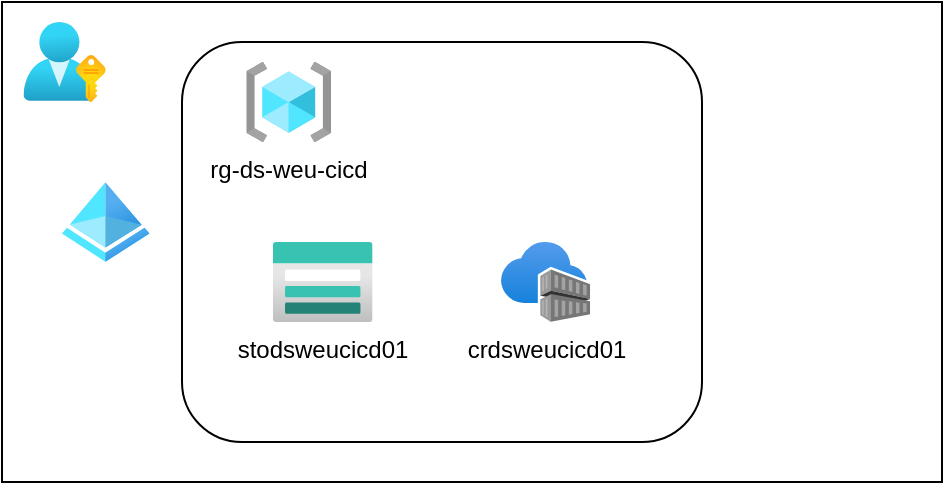 <mxfile version="15.8.4" type="device" pages="5"><diagram id="_cC97Q5peGL_DebY5A3z" name="Iter0_preinit"><mxGraphModel dx="907" dy="1479" grid="1" gridSize="10" guides="1" tooltips="1" connect="1" arrows="1" fold="1" page="1" pageScale="1" pageWidth="827" pageHeight="583" math="0" shadow="0"><root><mxCell id="1g064xWVWNUZYzX4dM9d-0"/><mxCell id="1g064xWVWNUZYzX4dM9d-1" parent="1g064xWVWNUZYzX4dM9d-0"/><mxCell id="1g064xWVWNUZYzX4dM9d-3" value="" style="rounded=0;whiteSpace=wrap;html=1;labelBackgroundColor=rgba(255, 255, 255, 1);verticalAlign=top;" parent="1g064xWVWNUZYzX4dM9d-1" vertex="1"><mxGeometry width="470" height="240" as="geometry"/></mxCell><mxCell id="1g064xWVWNUZYzX4dM9d-4" value="" style="aspect=fixed;html=1;points=[];align=center;image;fontSize=12;image=img/lib/azure2/azure_stack/User_Subscriptions.svg;labelBackgroundColor=rgba(255, 255, 255, 1);" parent="1g064xWVWNUZYzX4dM9d-1" vertex="1"><mxGeometry x="10.704" y="10" width="41.21" height="40" as="geometry"/></mxCell><mxCell id="1g064xWVWNUZYzX4dM9d-5" value="" style="aspect=fixed;html=1;points=[];align=center;image;fontSize=12;image=img/lib/azure2/identity/Azure_Active_Directory.svg;labelBackgroundColor=rgba(255, 255, 255, 1);" parent="1g064xWVWNUZYzX4dM9d-1" vertex="1"><mxGeometry x="29.997" y="90" width="43.75" height="40" as="geometry"/></mxCell><mxCell id="1g064xWVWNUZYzX4dM9d-6" value="" style="group" parent="1g064xWVWNUZYzX4dM9d-1" vertex="1" connectable="0"><mxGeometry x="90" y="20" width="332.96" height="200" as="geometry"/></mxCell><mxCell id="1g064xWVWNUZYzX4dM9d-7" value="" style="rounded=1;whiteSpace=wrap;html=1;" parent="1g064xWVWNUZYzX4dM9d-6" vertex="1"><mxGeometry width="260" height="200" as="geometry"/></mxCell><mxCell id="1g064xWVWNUZYzX4dM9d-8" value="rg-ds-weu-cicd" style="aspect=fixed;html=1;points=[];align=center;image;fontSize=12;image=img/lib/azure2/general/Resource_Groups.svg;labelBackgroundColor=rgba(255, 255, 255, 1);" parent="1g064xWVWNUZYzX4dM9d-6" vertex="1"><mxGeometry x="32.115" y="10" width="42.5" height="40" as="geometry"/></mxCell><mxCell id="1g064xWVWNUZYzX4dM9d-9" value="" style="group" parent="1g064xWVWNUZYzX4dM9d-6" vertex="1" connectable="0"><mxGeometry x="39.999" y="100" width="64.225" height="70" as="geometry"/></mxCell><mxCell id="1g064xWVWNUZYzX4dM9d-10" value="stodsweucicd01" style="aspect=fixed;html=1;points=[];align=center;image;fontSize=12;image=img/lib/azure2/storage/Storage_Accounts.svg;" parent="1g064xWVWNUZYzX4dM9d-9" vertex="1"><mxGeometry x="5.352" width="50" height="40" as="geometry"/></mxCell><mxCell id="1g064xWVWNUZYzX4dM9d-11" value="" style="group" parent="1g064xWVWNUZYzX4dM9d-6" vertex="1" connectable="0"><mxGeometry x="151.265" y="100" width="64.225" height="70" as="geometry"/></mxCell><mxCell id="1g064xWVWNUZYzX4dM9d-12" value="crdsweucicd01" style="aspect=fixed;html=1;points=[];align=center;image;fontSize=12;image=img/lib/azure2/containers/Container_Registries.svg;" parent="1g064xWVWNUZYzX4dM9d-11" vertex="1"><mxGeometry x="8.242" width="44.59" height="40" as="geometry"/></mxCell></root></mxGraphModel></diagram><diagram id="SG4x5ev9ipEC6WE8Gij1" name="Iter1_makeitrun"><mxGraphModel dx="907" dy="1479" grid="1" gridSize="10" guides="1" tooltips="1" connect="1" arrows="1" fold="1" page="1" pageScale="1" pageWidth="827" pageHeight="583" math="0" shadow="0"><root><mxCell id="0lqdBhUnWZ2Y-X3LoVJi-0"/><mxCell id="0lqdBhUnWZ2Y-X3LoVJi-1" parent="0lqdBhUnWZ2Y-X3LoVJi-0"/><mxCell id="0lqdBhUnWZ2Y-X3LoVJi-3" value="" style="rounded=0;whiteSpace=wrap;html=1;labelBackgroundColor=rgba(255, 255, 255, 1);verticalAlign=top;" parent="0lqdBhUnWZ2Y-X3LoVJi-1" vertex="1"><mxGeometry width="470" height="540" as="geometry"/></mxCell><mxCell id="0lqdBhUnWZ2Y-X3LoVJi-4" value="" style="aspect=fixed;html=1;points=[];align=center;image;fontSize=12;image=img/lib/azure2/azure_stack/User_Subscriptions.svg;labelBackgroundColor=rgba(255, 255, 255, 1);" parent="0lqdBhUnWZ2Y-X3LoVJi-1" vertex="1"><mxGeometry x="10.704" y="10" width="41.21" height="40" as="geometry"/></mxCell><mxCell id="0lqdBhUnWZ2Y-X3LoVJi-5" value="" style="aspect=fixed;html=1;points=[];align=center;image;fontSize=12;image=img/lib/azure2/identity/Azure_Active_Directory.svg;labelBackgroundColor=rgba(255, 255, 255, 1);" parent="0lqdBhUnWZ2Y-X3LoVJi-1" vertex="1"><mxGeometry x="29.997" y="90" width="43.75" height="40" as="geometry"/></mxCell><mxCell id="0lqdBhUnWZ2Y-X3LoVJi-6" value="" style="group" parent="0lqdBhUnWZ2Y-X3LoVJi-1" vertex="1" connectable="0"><mxGeometry x="90" y="20" width="332.96" height="200" as="geometry"/></mxCell><mxCell id="0lqdBhUnWZ2Y-X3LoVJi-7" value="" style="rounded=1;whiteSpace=wrap;html=1;" parent="0lqdBhUnWZ2Y-X3LoVJi-6" vertex="1"><mxGeometry width="260" height="200" as="geometry"/></mxCell><mxCell id="0lqdBhUnWZ2Y-X3LoVJi-8" value="rg-ds-weu-cicd" style="aspect=fixed;html=1;points=[];align=center;image;fontSize=12;image=img/lib/azure2/general/Resource_Groups.svg;labelBackgroundColor=rgba(255, 255, 255, 1);" parent="0lqdBhUnWZ2Y-X3LoVJi-6" vertex="1"><mxGeometry x="32.115" y="10" width="42.5" height="40" as="geometry"/></mxCell><mxCell id="0lqdBhUnWZ2Y-X3LoVJi-9" value="" style="group" parent="0lqdBhUnWZ2Y-X3LoVJi-6" vertex="1" connectable="0"><mxGeometry x="39.999" y="100" width="64.225" height="70" as="geometry"/></mxCell><mxCell id="0lqdBhUnWZ2Y-X3LoVJi-10" value="stodsweucicd01" style="aspect=fixed;html=1;points=[];align=center;image;fontSize=12;image=img/lib/azure2/storage/Storage_Accounts.svg;" parent="0lqdBhUnWZ2Y-X3LoVJi-9" vertex="1"><mxGeometry x="5.352" width="50" height="40" as="geometry"/></mxCell><mxCell id="0lqdBhUnWZ2Y-X3LoVJi-11" value="" style="group" parent="0lqdBhUnWZ2Y-X3LoVJi-6" vertex="1" connectable="0"><mxGeometry x="151.265" y="100" width="64.225" height="70" as="geometry"/></mxCell><mxCell id="0lqdBhUnWZ2Y-X3LoVJi-12" value="crdsweucicd01" style="aspect=fixed;html=1;points=[];align=center;image;fontSize=12;image=img/lib/azure2/containers/Container_Registries.svg;" parent="0lqdBhUnWZ2Y-X3LoVJi-11" vertex="1"><mxGeometry x="8.242" width="44.59" height="40" as="geometry"/></mxCell><mxCell id="0lqdBhUnWZ2Y-X3LoVJi-13" value="" style="rounded=1;whiteSpace=wrap;html=1;" parent="0lqdBhUnWZ2Y-X3LoVJi-1" vertex="1"><mxGeometry x="20" y="240" width="420" height="280" as="geometry"/></mxCell><mxCell id="0lqdBhUnWZ2Y-X3LoVJi-14" value="rg-ds-weu-ghost" style="aspect=fixed;html=1;points=[];align=center;image;fontSize=12;image=img/lib/azure2/general/Resource_Groups.svg;labelBackgroundColor=rgba(255, 255, 255, 1);" parent="0lqdBhUnWZ2Y-X3LoVJi-1" vertex="1"><mxGeometry x="52.111" y="250" width="42.5" height="40" as="geometry"/></mxCell><mxCell id="0lqdBhUnWZ2Y-X3LoVJi-15" value="" style="rounded=1;whiteSpace=wrap;html=1;labelBackgroundColor=rgba(255, 255, 255, 1);verticalAlign=top;" parent="0lqdBhUnWZ2Y-X3LoVJi-1" vertex="1"><mxGeometry x="129.3" y="270" width="209.29" height="140" as="geometry"/></mxCell><mxCell id="0lqdBhUnWZ2Y-X3LoVJi-16" value="asp-ds-weu-ghost" style="aspect=fixed;html=1;points=[];align=center;image;fontSize=12;image=img/lib/azure2/app_services/App_Service_Plans.svg;labelBackgroundColor=rgba(255, 255, 255, 1);" parent="0lqdBhUnWZ2Y-X3LoVJi-1" vertex="1"><mxGeometry x="166.63" y="280" width="40" height="40" as="geometry"/></mxCell><mxCell id="0lqdBhUnWZ2Y-X3LoVJi-17" value="ai-ds-weu-ghost" style="aspect=fixed;html=1;points=[];align=center;image;fontSize=12;image=img/lib/azure2/devops/Application_Insights.svg;" parent="0lqdBhUnWZ2Y-X3LoVJi-1" vertex="1"><mxGeometry x="79.304" y="400" width="27.94" height="40" as="geometry"/></mxCell><mxCell id="0lqdBhUnWZ2Y-X3LoVJi-18" value="as-ds-weu-ghost" style="aspect=fixed;html=1;points=[];align=center;image;fontSize=12;image=img/lib/azure2/containers/App_Services.svg;" parent="0lqdBhUnWZ2Y-X3LoVJi-1" vertex="1"><mxGeometry x="257.491" y="330" width="40" height="40" as="geometry"/></mxCell><mxCell id="0lqdBhUnWZ2Y-X3LoVJi-19" value="la-ds-weu-ghost" style="aspect=fixed;html=1;points=[];align=center;image;fontSize=12;image=img/lib/azure2/analytics/Log_Analytics_Workspaces.svg;" parent="0lqdBhUnWZ2Y-X3LoVJi-1" vertex="1"><mxGeometry x="150" y="436" width="44" height="44" as="geometry"/></mxCell><mxCell id="0lqdBhUnWZ2Y-X3LoVJi-20" value="" style="aspect=fixed;html=1;points=[];align=center;image;fontSize=12;image=img/lib/azure2/management_governance/Monitor.svg;" parent="0lqdBhUnWZ2Y-X3LoVJi-1" vertex="1"><mxGeometry x="31.87" y="150" width="40" height="40" as="geometry"/></mxCell><mxCell id="0lqdBhUnWZ2Y-X3LoVJi-21" value="msql-ds-weu-ghost" style="aspect=fixed;html=1;points=[];align=center;image;fontSize=12;image=img/lib/azure2/databases/Azure_Database_MySQL_Server.svg;" parent="0lqdBhUnWZ2Y-X3LoVJi-1" vertex="1"><mxGeometry x="264.49" y="436" width="33" height="44" as="geometry"/></mxCell><mxCell id="0lqdBhUnWZ2Y-X3LoVJi-22" value="kv-ds-weu-ghost" style="aspect=fixed;html=1;points=[];align=center;image;fontSize=12;image=img/lib/azure2/security/Key_Vaults.svg;labelBackgroundColor=rgba(255, 255, 255, 1);" parent="0lqdBhUnWZ2Y-X3LoVJi-1" vertex="1"><mxGeometry x="370.0" y="280" width="40" height="40" as="geometry"/></mxCell></root></mxGraphModel></diagram><diagram id="GphRHdq4J3B4wKyDVZqF" name="Iter2_highavailability"><mxGraphModel dx="907" dy="1479" grid="1" gridSize="10" guides="1" tooltips="1" connect="1" arrows="1" fold="1" page="1" pageScale="1" pageWidth="827" pageHeight="583" math="0" shadow="0"><root><mxCell id="PDK6kBNTiksdDwTpzSm0-0"/><mxCell id="PDK6kBNTiksdDwTpzSm0-1" parent="PDK6kBNTiksdDwTpzSm0-0"/><mxCell id="PDK6kBNTiksdDwTpzSm0-3" value="" style="rounded=0;whiteSpace=wrap;html=1;labelBackgroundColor=rgba(255, 255, 255, 1);verticalAlign=top;" parent="PDK6kBNTiksdDwTpzSm0-1" vertex="1"><mxGeometry width="740" height="540" as="geometry"/></mxCell><mxCell id="PDK6kBNTiksdDwTpzSm0-4" value="" style="aspect=fixed;html=1;points=[];align=center;image;fontSize=12;image=img/lib/azure2/azure_stack/User_Subscriptions.svg;labelBackgroundColor=rgba(255, 255, 255, 1);" parent="PDK6kBNTiksdDwTpzSm0-1" vertex="1"><mxGeometry x="10.704" y="10" width="41.21" height="40" as="geometry"/></mxCell><mxCell id="PDK6kBNTiksdDwTpzSm0-5" value="" style="aspect=fixed;html=1;points=[];align=center;image;fontSize=12;image=img/lib/azure2/identity/Azure_Active_Directory.svg;labelBackgroundColor=rgba(255, 255, 255, 1);" parent="PDK6kBNTiksdDwTpzSm0-1" vertex="1"><mxGeometry x="29.997" y="90" width="43.75" height="40" as="geometry"/></mxCell><mxCell id="PDK6kBNTiksdDwTpzSm0-6" value="" style="rounded=1;whiteSpace=wrap;html=1;" parent="PDK6kBNTiksdDwTpzSm0-1" vertex="1"><mxGeometry x="20" y="240" width="350" height="280" as="geometry"/></mxCell><mxCell id="PDK6kBNTiksdDwTpzSm0-7" value="rg-ds-weu-ghost" style="aspect=fixed;html=1;points=[];align=center;image;fontSize=12;image=img/lib/azure2/general/Resource_Groups.svg;labelBackgroundColor=rgba(255, 255, 255, 1);" parent="PDK6kBNTiksdDwTpzSm0-1" vertex="1"><mxGeometry x="52.111" y="250" width="42.5" height="40" as="geometry"/></mxCell><mxCell id="PDK6kBNTiksdDwTpzSm0-8" value="" style="rounded=1;whiteSpace=wrap;html=1;labelBackgroundColor=rgba(255, 255, 255, 1);verticalAlign=top;" parent="PDK6kBNTiksdDwTpzSm0-1" vertex="1"><mxGeometry x="129.3" y="270" width="209.29" height="140" as="geometry"/></mxCell><mxCell id="PDK6kBNTiksdDwTpzSm0-9" value="asp-ds-weu-ghost" style="aspect=fixed;html=1;points=[];align=center;image;fontSize=12;image=img/lib/azure2/app_services/App_Service_Plans.svg;labelBackgroundColor=rgba(255, 255, 255, 1);" parent="PDK6kBNTiksdDwTpzSm0-1" vertex="1"><mxGeometry x="166.63" y="280" width="40" height="40" as="geometry"/></mxCell><mxCell id="PDK6kBNTiksdDwTpzSm0-10" value="ai-ds-weu-ghost" style="aspect=fixed;html=1;points=[];align=center;image;fontSize=12;image=img/lib/azure2/devops/Application_Insights.svg;" parent="PDK6kBNTiksdDwTpzSm0-1" vertex="1"><mxGeometry x="79.304" y="400" width="27.94" height="40" as="geometry"/></mxCell><mxCell id="PDK6kBNTiksdDwTpzSm0-11" value="as-ds-weu-ghost" style="aspect=fixed;html=1;points=[];align=center;image;fontSize=12;image=img/lib/azure2/containers/App_Services.svg;" parent="PDK6kBNTiksdDwTpzSm0-1" vertex="1"><mxGeometry x="257.491" y="330" width="40" height="40" as="geometry"/></mxCell><mxCell id="PDK6kBNTiksdDwTpzSm0-12" value="" style="aspect=fixed;html=1;points=[];align=center;image;fontSize=12;image=img/lib/azure2/management_governance/Monitor.svg;" parent="PDK6kBNTiksdDwTpzSm0-1" vertex="1"><mxGeometry x="31.87" y="150" width="40" height="40" as="geometry"/></mxCell><mxCell id="PDK6kBNTiksdDwTpzSm0-13" value="" style="rounded=1;whiteSpace=wrap;html=1;" parent="PDK6kBNTiksdDwTpzSm0-1" vertex="1"><mxGeometry x="360" y="20" width="370" height="200" as="geometry"/></mxCell><mxCell id="PDK6kBNTiksdDwTpzSm0-14" value="rg-ds-global-ghost" style="aspect=fixed;html=1;points=[];align=center;image;fontSize=12;image=img/lib/azure2/general/Resource_Groups.svg;labelBackgroundColor=rgba(255, 255, 255, 1);" parent="PDK6kBNTiksdDwTpzSm0-1" vertex="1"><mxGeometry x="392.005" y="30" width="42.5" height="40" as="geometry"/></mxCell><mxCell id="PDK6kBNTiksdDwTpzSm0-15" value="" style="rounded=1;whiteSpace=wrap;html=1;" parent="PDK6kBNTiksdDwTpzSm0-1" vertex="1"><mxGeometry x="90" y="20" width="260" height="200" as="geometry"/></mxCell><mxCell id="PDK6kBNTiksdDwTpzSm0-16" value="rg-ds-weu-cicd" style="aspect=fixed;html=1;points=[];align=center;image;fontSize=12;image=img/lib/azure2/general/Resource_Groups.svg;labelBackgroundColor=rgba(255, 255, 255, 1);" parent="PDK6kBNTiksdDwTpzSm0-1" vertex="1"><mxGeometry x="122.115" y="30" width="42.5" height="40" as="geometry"/></mxCell><mxCell id="PDK6kBNTiksdDwTpzSm0-17" value="" style="group" parent="PDK6kBNTiksdDwTpzSm0-1" vertex="1" connectable="0"><mxGeometry x="129.999" y="120" width="64.225" height="70" as="geometry"/></mxCell><mxCell id="PDK6kBNTiksdDwTpzSm0-18" value="stodsweucicd01" style="aspect=fixed;html=1;points=[];align=center;image;fontSize=12;image=img/lib/azure2/storage/Storage_Accounts.svg;" parent="PDK6kBNTiksdDwTpzSm0-17" vertex="1"><mxGeometry x="5.352" width="50" height="40" as="geometry"/></mxCell><mxCell id="PDK6kBNTiksdDwTpzSm0-19" value="" style="group" parent="PDK6kBNTiksdDwTpzSm0-1" vertex="1" connectable="0"><mxGeometry x="241.265" y="120" width="64.225" height="70" as="geometry"/></mxCell><mxCell id="PDK6kBNTiksdDwTpzSm0-20" value="crdsweucicd01" style="aspect=fixed;html=1;points=[];align=center;image;fontSize=12;image=img/lib/azure2/containers/Container_Registries.svg;" parent="PDK6kBNTiksdDwTpzSm0-19" vertex="1"><mxGeometry x="8.242" width="44.59" height="40" as="geometry"/></mxCell><mxCell id="PDK6kBNTiksdDwTpzSm0-21" value="kv-ds-weu-ghost" style="aspect=fixed;html=1;points=[];align=center;image;fontSize=12;image=img/lib/azure2/security/Key_Vaults.svg;labelBackgroundColor=rgba(255, 255, 255, 1);" parent="PDK6kBNTiksdDwTpzSm0-1" vertex="1"><mxGeometry x="434.5" y="120" width="40" height="40" as="geometry"/></mxCell><mxCell id="PDK6kBNTiksdDwTpzSm0-22" value="fmsql-ds-weu-ghost" style="aspect=fixed;html=1;points=[];align=center;image;fontSize=12;image=img/lib/azure2/compute/Virtual_Machine.svg;" parent="PDK6kBNTiksdDwTpzSm0-1" vertex="1"><mxGeometry x="650" y="120" width="43.13" height="40" as="geometry"/></mxCell><mxCell id="PDK6kBNTiksdDwTpzSm0-23" value="fd-ds-global-ghost" style="aspect=fixed;html=1;points=[];align=center;image;fontSize=12;image=img/lib/azure2/networking/Front_Doors.svg;" parent="PDK6kBNTiksdDwTpzSm0-1" vertex="1"><mxGeometry x="540" y="120" width="45.34" height="40" as="geometry"/></mxCell><mxCell id="PDK6kBNTiksdDwTpzSm0-24" value="" style="rounded=1;whiteSpace=wrap;html=1;" parent="PDK6kBNTiksdDwTpzSm0-1" vertex="1"><mxGeometry x="380" y="240" width="350" height="280" as="geometry"/></mxCell><mxCell id="PDK6kBNTiksdDwTpzSm0-25" value="rg-ds-neu-ghost" style="aspect=fixed;html=1;points=[];align=center;image;fontSize=12;image=img/lib/azure2/general/Resource_Groups.svg;labelBackgroundColor=rgba(255, 255, 255, 1);" parent="PDK6kBNTiksdDwTpzSm0-1" vertex="1"><mxGeometry x="412.111" y="250" width="42.5" height="40" as="geometry"/></mxCell><mxCell id="PDK6kBNTiksdDwTpzSm0-26" value="" style="rounded=1;whiteSpace=wrap;html=1;labelBackgroundColor=rgba(255, 255, 255, 1);verticalAlign=top;" parent="PDK6kBNTiksdDwTpzSm0-1" vertex="1"><mxGeometry x="489.3" y="270" width="209.29" height="140" as="geometry"/></mxCell><mxCell id="PDK6kBNTiksdDwTpzSm0-27" value="asp-ds-neu-ghost" style="aspect=fixed;html=1;points=[];align=center;image;fontSize=12;image=img/lib/azure2/app_services/App_Service_Plans.svg;labelBackgroundColor=rgba(255, 255, 255, 1);" parent="PDK6kBNTiksdDwTpzSm0-1" vertex="1"><mxGeometry x="526.63" y="280" width="40" height="40" as="geometry"/></mxCell><mxCell id="PDK6kBNTiksdDwTpzSm0-28" value="ai-ds-neu-ghost" style="aspect=fixed;html=1;points=[];align=center;image;fontSize=12;image=img/lib/azure2/devops/Application_Insights.svg;" parent="PDK6kBNTiksdDwTpzSm0-1" vertex="1"><mxGeometry x="439.304" y="400" width="27.94" height="40" as="geometry"/></mxCell><mxCell id="PDK6kBNTiksdDwTpzSm0-29" value="as-ds-neu-ghost" style="aspect=fixed;html=1;points=[];align=center;image;fontSize=12;image=img/lib/azure2/containers/App_Services.svg;" parent="PDK6kBNTiksdDwTpzSm0-1" vertex="1"><mxGeometry x="617.491" y="330" width="40" height="40" as="geometry"/></mxCell><mxCell id="PDK6kBNTiksdDwTpzSm0-30" value="" style="aspect=fixed;html=1;points=[];align=center;image;fontSize=12;image=img/lib/azure2/security/Application_Security_Groups.svg;" parent="PDK6kBNTiksdDwTpzSm0-1" vertex="1"><mxGeometry x="693.13" y="100" width="29.65" height="36" as="geometry"/></mxCell><mxCell id="PDK6kBNTiksdDwTpzSm0-31" value="la-ds-weu-ghost" style="aspect=fixed;html=1;points=[];align=center;image;fontSize=12;image=img/lib/azure2/analytics/Log_Analytics_Workspaces.svg;" parent="PDK6kBNTiksdDwTpzSm0-1" vertex="1"><mxGeometry x="541.34" y="40" width="44" height="44" as="geometry"/></mxCell></root></mxGraphModel></diagram><diagram id="M1Ez54o2kXh2Yd7RZHPL" name="Iter3_cicd"><mxGraphModel dx="907" dy="1479" grid="1" gridSize="10" guides="1" tooltips="1" connect="1" arrows="1" fold="1" page="1" pageScale="1" pageWidth="827" pageHeight="583" math="0" shadow="0"><root><mxCell id="-TnOZgGZI77vjmr-Rsr9-0"/><mxCell id="-TnOZgGZI77vjmr-Rsr9-1" parent="-TnOZgGZI77vjmr-Rsr9-0"/><mxCell id="-TnOZgGZI77vjmr-Rsr9-2" value="" style="shape=image;html=1;verticalAlign=top;verticalLabelPosition=bottom;labelBackgroundColor=#ffffff;imageAspect=0;aspect=fixed;image=https://cdn4.iconfinder.com/data/icons/ionicons/512/icon-social-github-128.png" parent="-TnOZgGZI77vjmr-Rsr9-1" vertex="1"><mxGeometry x="763" y="10" width="40" height="40" as="geometry"/></mxCell><mxCell id="-TnOZgGZI77vjmr-Rsr9-3" value="" style="group" parent="-TnOZgGZI77vjmr-Rsr9-1" vertex="1" connectable="0"><mxGeometry width="560" height="430" as="geometry"/></mxCell><mxCell id="-TnOZgGZI77vjmr-Rsr9-4" value="" style="rounded=0;whiteSpace=wrap;html=1;labelBackgroundColor=rgba(255, 255, 255, 1);verticalAlign=top;" parent="-TnOZgGZI77vjmr-Rsr9-3" vertex="1"><mxGeometry width="560" height="430.0" as="geometry"/></mxCell><mxCell id="-TnOZgGZI77vjmr-Rsr9-5" value="PROD" style="aspect=fixed;html=1;points=[];align=center;image;fontSize=12;image=img/lib/azure2/azure_stack/User_Subscriptions.svg;labelBackgroundColor=rgba(255, 255, 255, 1);" parent="-TnOZgGZI77vjmr-Rsr9-3" vertex="1"><mxGeometry x="8.1" y="7.963" width="30.371" height="29.479" as="geometry"/></mxCell><mxCell id="-TnOZgGZI77vjmr-Rsr9-6" value="" style="aspect=fixed;html=1;points=[];align=center;image;fontSize=12;image=img/lib/azure2/identity/Azure_Active_Directory.svg;labelBackgroundColor=rgba(255, 255, 255, 1);" parent="-TnOZgGZI77vjmr-Rsr9-3" vertex="1"><mxGeometry x="22.7" y="71.667" width="32.243" height="29.479" as="geometry"/></mxCell><mxCell id="-TnOZgGZI77vjmr-Rsr9-7" value="" style="aspect=fixed;html=1;points=[];align=center;image;fontSize=12;image=img/lib/azure2/management_governance/Monitor.svg;" parent="-TnOZgGZI77vjmr-Rsr9-3" vertex="1"><mxGeometry x="24.118" y="119.444" width="29.479" height="29.479" as="geometry"/></mxCell><mxCell id="-TnOZgGZI77vjmr-Rsr9-8" value="" style="group" parent="-TnOZgGZI77vjmr-Rsr9-3" vertex="1" connectable="0"><mxGeometry x="287.568" y="191.111" width="264.865" height="222.963" as="geometry"/></mxCell><mxCell id="-TnOZgGZI77vjmr-Rsr9-9" value="" style="rounded=1;whiteSpace=wrap;html=1;" parent="-TnOZgGZI77vjmr-Rsr9-8" vertex="1"><mxGeometry width="264.865" height="222.963" as="geometry"/></mxCell><mxCell id="-TnOZgGZI77vjmr-Rsr9-10" value="rg-ds-neu-ghost" style="aspect=fixed;html=1;points=[];align=center;image;fontSize=10;image=img/lib/azure2/general/Resource_Groups.svg;labelBackgroundColor=rgba(255, 255, 255, 1);" parent="-TnOZgGZI77vjmr-Rsr9-8" vertex="1"><mxGeometry x="24.3" y="7.963" width="31.322" height="29.479" as="geometry"/></mxCell><mxCell id="-TnOZgGZI77vjmr-Rsr9-11" value="" style="rounded=1;whiteSpace=wrap;html=1;labelBackgroundColor=rgba(255, 255, 255, 1);verticalAlign=top;" parent="-TnOZgGZI77vjmr-Rsr9-8" vertex="1"><mxGeometry x="82.714" y="23.889" width="158.382" height="111.481" as="geometry"/></mxCell><mxCell id="-TnOZgGZI77vjmr-Rsr9-12" value="asp-ds-neu-ghost" style="aspect=fixed;html=1;points=[];align=center;image;fontSize=10;image=img/lib/azure2/app_services/App_Service_Plans.svg;labelBackgroundColor=rgba(255, 255, 255, 1);" parent="-TnOZgGZI77vjmr-Rsr9-8" vertex="1"><mxGeometry x="110.963" y="31.852" width="29.479" height="29.479" as="geometry"/></mxCell><mxCell id="-TnOZgGZI77vjmr-Rsr9-13" value="ai-ds-neu-ghost" style="aspect=fixed;html=1;points=[];align=center;image;fontSize=10;image=img/lib/azure2/devops/Application_Insights.svg;" parent="-TnOZgGZI77vjmr-Rsr9-8" vertex="1"><mxGeometry x="44.879" y="127.407" width="20.591" height="29.479" as="geometry"/></mxCell><mxCell id="-TnOZgGZI77vjmr-Rsr9-14" value="as-ds-neu-ghost" style="aspect=fixed;html=1;points=[];align=center;image;fontSize=10;image=img/lib/azure2/containers/App_Services.svg;" parent="-TnOZgGZI77vjmr-Rsr9-8" vertex="1"><mxGeometry x="179.723" y="71.667" width="29.479" height="29.479" as="geometry"/></mxCell><mxCell id="-TnOZgGZI77vjmr-Rsr9-15" value="staging" style="aspect=fixed;html=1;points=[];align=center;image;fontSize=10;image=img/lib/azure2/containers/App_Services.svg;" parent="-TnOZgGZI77vjmr-Rsr9-8" vertex="1"><mxGeometry x="204.324" y="55.741" width="14.74" height="14.74" as="geometry"/></mxCell><mxCell id="-TnOZgGZI77vjmr-Rsr9-16" value="" style="group" parent="-TnOZgGZI77vjmr-Rsr9-3" vertex="1" connectable="0"><mxGeometry x="272.432" y="15.926" width="280" height="159.259" as="geometry"/></mxCell><mxCell id="-TnOZgGZI77vjmr-Rsr9-17" value="" style="rounded=1;whiteSpace=wrap;html=1;" parent="-TnOZgGZI77vjmr-Rsr9-16" vertex="1"><mxGeometry width="280" height="159.259" as="geometry"/></mxCell><mxCell id="-TnOZgGZI77vjmr-Rsr9-18" value="rg-ds-global-ghost" style="aspect=fixed;html=1;points=[];align=center;image;fontSize=10;image=img/lib/azure2/general/Resource_Groups.svg;labelBackgroundColor=rgba(255, 255, 255, 1);" parent="-TnOZgGZI77vjmr-Rsr9-16" vertex="1"><mxGeometry x="24.22" y="7.963" width="31.322" height="29.479" as="geometry"/></mxCell><mxCell id="-TnOZgGZI77vjmr-Rsr9-19" value="kv-ds-weu-ghost" style="aspect=fixed;html=1;points=[];align=center;image;fontSize=10;image=img/lib/azure2/security/Key_Vaults.svg;labelBackgroundColor=rgba(255, 255, 255, 1);" parent="-TnOZgGZI77vjmr-Rsr9-16" vertex="1"><mxGeometry x="56.378" y="79.63" width="29.479" height="29.479" as="geometry"/></mxCell><mxCell id="-TnOZgGZI77vjmr-Rsr9-20" value="fmsql-ds-weu-ghost" style="aspect=fixed;html=1;points=[];align=center;image;fontSize=10;image=img/lib/azure2/compute/Virtual_Machine.svg;" parent="-TnOZgGZI77vjmr-Rsr9-16" vertex="1"><mxGeometry x="219.459" y="79.63" width="31.786" height="29.479" as="geometry"/></mxCell><mxCell id="-TnOZgGZI77vjmr-Rsr9-21" value="fd-ds-global-ghost" style="aspect=fixed;html=1;points=[];align=center;image;fontSize=10;image=img/lib/azure2/networking/Front_Doors.svg;" parent="-TnOZgGZI77vjmr-Rsr9-16" vertex="1"><mxGeometry x="136.216" y="79.63" width="33.415" height="29.479" as="geometry"/></mxCell><mxCell id="-TnOZgGZI77vjmr-Rsr9-22" value="" style="aspect=fixed;html=1;points=[];align=center;image;fontSize=12;image=img/lib/azure2/security/Application_Security_Groups.svg;" parent="-TnOZgGZI77vjmr-Rsr9-16" vertex="1"><mxGeometry x="252.098" y="63.704" width="21.851" height="26.531" as="geometry"/></mxCell><mxCell id="-TnOZgGZI77vjmr-Rsr9-23" value="la-ds-weu-ghost" style="aspect=fixed;html=1;points=[];align=center;image;fontSize=10;image=img/lib/azure2/analytics/Log_Analytics_Workspaces.svg;" parent="-TnOZgGZI77vjmr-Rsr9-16" vertex="1"><mxGeometry x="137.23" y="15.926" width="32.427" height="32.427" as="geometry"/></mxCell><mxCell id="-TnOZgGZI77vjmr-Rsr9-24" value="" style="group" parent="-TnOZgGZI77vjmr-Rsr9-3" vertex="1" connectable="0"><mxGeometry x="68.108" y="15.926" width="196.757" height="159.259" as="geometry"/></mxCell><mxCell id="-TnOZgGZI77vjmr-Rsr9-25" value="" style="rounded=1;whiteSpace=wrap;html=1;" parent="-TnOZgGZI77vjmr-Rsr9-24" vertex="1"><mxGeometry width="196.757" height="159.259" as="geometry"/></mxCell><mxCell id="-TnOZgGZI77vjmr-Rsr9-26" value="rg-ds-weu-cicd" style="aspect=fixed;html=1;points=[];align=center;image;fontSize=10;image=img/lib/azure2/general/Resource_Groups.svg;labelBackgroundColor=rgba(255, 255, 255, 1);" parent="-TnOZgGZI77vjmr-Rsr9-24" vertex="1"><mxGeometry x="24.303" y="7.963" width="31.322" height="29.479" as="geometry"/></mxCell><mxCell id="-TnOZgGZI77vjmr-Rsr9-27" value="" style="group" parent="-TnOZgGZI77vjmr-Rsr9-24" vertex="1" connectable="0"><mxGeometry x="30.269" y="79.63" width="48.603" height="55.741" as="geometry"/></mxCell><mxCell id="-TnOZgGZI77vjmr-Rsr9-28" value="stodsweucicd01" style="aspect=fixed;html=1;points=[];align=center;image;fontSize=10;image=img/lib/azure2/storage/Storage_Accounts.svg;" parent="-TnOZgGZI77vjmr-Rsr9-27" vertex="1"><mxGeometry x="4.05" width="36.849" height="29.479" as="geometry"/></mxCell><mxCell id="-TnOZgGZI77vjmr-Rsr9-29" value="" style="group" parent="-TnOZgGZI77vjmr-Rsr9-24" vertex="1" connectable="0"><mxGeometry x="114.471" y="79.63" width="48.603" height="55.741" as="geometry"/></mxCell><mxCell id="-TnOZgGZI77vjmr-Rsr9-30" value="crdsweucicd01" style="aspect=fixed;html=1;points=[];align=center;image;fontSize=10;image=img/lib/azure2/containers/Container_Registries.svg;" parent="-TnOZgGZI77vjmr-Rsr9-29" vertex="1"><mxGeometry x="6.237" width="32.862" height="29.479" as="geometry"/></mxCell><mxCell id="-TnOZgGZI77vjmr-Rsr9-31" value="" style="group" parent="-TnOZgGZI77vjmr-Rsr9-3" vertex="1" connectable="0"><mxGeometry x="15.135" y="191.111" width="264.865" height="222.963" as="geometry"/></mxCell><mxCell id="-TnOZgGZI77vjmr-Rsr9-32" value="" style="rounded=1;whiteSpace=wrap;html=1;" parent="-TnOZgGZI77vjmr-Rsr9-31" vertex="1"><mxGeometry width="264.865" height="222.963" as="geometry"/></mxCell><mxCell id="-TnOZgGZI77vjmr-Rsr9-33" value="rg-ds-weu-ghost" style="aspect=fixed;html=1;points=[];align=center;image;fontSize=10;image=img/lib/azure2/general/Resource_Groups.svg;labelBackgroundColor=rgba(255, 255, 255, 1);" parent="-TnOZgGZI77vjmr-Rsr9-31" vertex="1"><mxGeometry x="24.3" y="7.963" width="31.322" height="29.479" as="geometry"/></mxCell><mxCell id="-TnOZgGZI77vjmr-Rsr9-34" value="" style="rounded=1;whiteSpace=wrap;html=1;labelBackgroundColor=rgba(255, 255, 255, 1);verticalAlign=top;" parent="-TnOZgGZI77vjmr-Rsr9-31" vertex="1"><mxGeometry x="82.714" y="23.889" width="158.382" height="111.481" as="geometry"/></mxCell><mxCell id="-TnOZgGZI77vjmr-Rsr9-35" value="asp-ds-weu-ghost" style="aspect=fixed;html=1;points=[];align=center;image;fontSize=10;image=img/lib/azure2/app_services/App_Service_Plans.svg;labelBackgroundColor=rgba(255, 255, 255, 1);" parent="-TnOZgGZI77vjmr-Rsr9-31" vertex="1"><mxGeometry x="110.963" y="31.852" width="29.479" height="29.479" as="geometry"/></mxCell><mxCell id="-TnOZgGZI77vjmr-Rsr9-36" value="ai-ds-weu-ghost" style="aspect=fixed;html=1;points=[];align=center;image;fontSize=10;image=img/lib/azure2/devops/Application_Insights.svg;" parent="-TnOZgGZI77vjmr-Rsr9-31" vertex="1"><mxGeometry x="44.879" y="127.407" width="20.591" height="29.479" as="geometry"/></mxCell><mxCell id="-TnOZgGZI77vjmr-Rsr9-37" value="as-ds-weu-ghost" style="aspect=fixed;html=1;points=[];align=center;image;fontSize=10;image=img/lib/azure2/containers/App_Services.svg;" parent="-TnOZgGZI77vjmr-Rsr9-31" vertex="1"><mxGeometry x="179.723" y="71.667" width="29.479" height="29.479" as="geometry"/></mxCell><mxCell id="-TnOZgGZI77vjmr-Rsr9-38" value="staging" style="aspect=fixed;html=1;points=[];align=center;image;fontSize=10;image=img/lib/azure2/containers/App_Services.svg;" parent="-TnOZgGZI77vjmr-Rsr9-31" vertex="1"><mxGeometry x="209.992" y="55.741" width="14.74" height="14.74" as="geometry"/></mxCell><mxCell id="nwY-vtlCKIUhFtXLHjiE-0" value="" style="group" parent="-TnOZgGZI77vjmr-Rsr9-1" vertex="1" connectable="0"><mxGeometry x="570" y="80" width="250" height="250" as="geometry"/></mxCell><mxCell id="nwY-vtlCKIUhFtXLHjiE-1" value="" style="whiteSpace=wrap;html=1;aspect=fixed;" parent="nwY-vtlCKIUhFtXLHjiE-0" vertex="1"><mxGeometry width="250" height="250" as="geometry"/></mxCell><mxCell id="nwY-vtlCKIUhFtXLHjiE-2" value="Non-PROD" style="aspect=fixed;html=1;points=[];align=center;image;fontSize=12;image=img/lib/azure2/azure_stack/User_Subscriptions.svg;labelBackgroundColor=rgba(255, 255, 255, 1);" parent="nwY-vtlCKIUhFtXLHjiE-0" vertex="1"><mxGeometry x="20.0" y="8.003" width="31.784" height="30.85" as="geometry"/></mxCell><mxCell id="nwY-vtlCKIUhFtXLHjiE-3" value="" style="group" parent="nwY-vtlCKIUhFtXLHjiE-0" vertex="1" connectable="0"><mxGeometry x="20" y="62" width="190" height="150" as="geometry"/></mxCell><mxCell id="nwY-vtlCKIUhFtXLHjiE-4" value="" style="rounded=1;whiteSpace=wrap;html=1;" parent="nwY-vtlCKIUhFtXLHjiE-3" vertex="1"><mxGeometry width="190.0" height="150" as="geometry"/></mxCell><mxCell id="nwY-vtlCKIUhFtXLHjiE-5" value="" style="rounded=1;whiteSpace=wrap;html=1;labelBackgroundColor=rgba(255, 255, 255, 1);verticalAlign=top;" parent="nwY-vtlCKIUhFtXLHjiE-3" vertex="1"><mxGeometry x="59.334" y="16.071" width="113.615" height="75" as="geometry"/></mxCell><mxCell id="nwY-vtlCKIUhFtXLHjiE-6" value="asp-ds-weu-ghost-&amp;lt;branch&amp;gt;" style="aspect=fixed;html=1;points=[];align=center;image;fontSize=8;image=img/lib/azure2/app_services/App_Service_Plans.svg;labelBackgroundColor=rgba(255, 255, 255, 1);" parent="nwY-vtlCKIUhFtXLHjiE-3" vertex="1"><mxGeometry x="79.599" y="21.429" width="21.429" height="21.429" as="geometry"/></mxCell><mxCell id="nwY-vtlCKIUhFtXLHjiE-7" value="ai-ds-weu-ghost-&amp;lt;branch&amp;gt;" style="aspect=fixed;html=1;points=[];align=center;image;fontSize=8;image=img/lib/azure2/devops/Application_Insights.svg;" parent="nwY-vtlCKIUhFtXLHjiE-3" vertex="1"><mxGeometry x="32.193" y="85.714" width="14.968" height="21.429" as="geometry"/></mxCell><mxCell id="nwY-vtlCKIUhFtXLHjiE-8" value="as-ds-weu-ghost-&amp;lt;branch&amp;gt;" style="aspect=fixed;html=1;points=[];align=center;image;fontSize=8;image=img/lib/azure2/containers/App_Services.svg;" parent="nwY-vtlCKIUhFtXLHjiE-3" vertex="1"><mxGeometry x="128.924" y="48.214" width="21.429" height="21.429" as="geometry"/></mxCell><mxCell id="nwY-vtlCKIUhFtXLHjiE-9" value="rg-ds-weu-ghost-&amp;lt;branch&amp;gt;" style="aspect=fixed;html=1;points=[];align=center;image;fontSize=8;image=img/lib/azure2/general/Resource_Groups.svg;labelBackgroundColor=rgba(255, 255, 255, 1);" parent="nwY-vtlCKIUhFtXLHjiE-3" vertex="1"><mxGeometry x="17.432" y="5.357" width="22.768" height="21.429" as="geometry"/></mxCell><mxCell id="nwY-vtlCKIUhFtXLHjiE-10" value="kv-ds-weu-ghost-&amp;lt;branch&amp;gt;" style="aspect=fixed;html=1;points=[];align=center;image;fontSize=8;image=img/lib/azure2/security/Key_Vaults.svg;labelBackgroundColor=rgba(255, 255, 255, 1);" parent="nwY-vtlCKIUhFtXLHjiE-3" vertex="1"><mxGeometry x="7.9" y="46.78" width="24.29" height="24.29" as="geometry"/></mxCell><mxCell id="nwY-vtlCKIUhFtXLHjiE-11" value="la-ds-weu-ghost-&amp;lt;branch&amp;gt;" style="aspect=fixed;html=1;points=[];align=center;image;fontSize=8;image=img/lib/azure2/analytics/Log_Analytics_Workspaces.svg;" parent="nwY-vtlCKIUhFtXLHjiE-3" vertex="1"><mxGeometry x="59.6" y="111.07" width="20" height="20" as="geometry"/></mxCell><mxCell id="nwY-vtlCKIUhFtXLHjiE-12" value="msql-ds-weu-ghost-&amp;lt;branch&amp;gt;" style="aspect=fixed;html=1;points=[];align=center;image;fontSize=8;image=img/lib/azure2/databases/Azure_Database_MySQL_Server.svg;" parent="nwY-vtlCKIUhFtXLHjiE-3" vertex="1"><mxGeometry x="128.92" y="100" width="15" height="20" as="geometry"/></mxCell><mxCell id="nwY-vtlCKIUhFtXLHjiE-13" value="" style="group" parent="nwY-vtlCKIUhFtXLHjiE-0" vertex="1" connectable="0"><mxGeometry x="30" y="72" width="190" height="150" as="geometry"/></mxCell><mxCell id="nwY-vtlCKIUhFtXLHjiE-14" value="" style="rounded=1;whiteSpace=wrap;html=1;" parent="nwY-vtlCKIUhFtXLHjiE-13" vertex="1"><mxGeometry width="190.0" height="150" as="geometry"/></mxCell><mxCell id="nwY-vtlCKIUhFtXLHjiE-15" value="" style="rounded=1;whiteSpace=wrap;html=1;labelBackgroundColor=rgba(255, 255, 255, 1);verticalAlign=top;" parent="nwY-vtlCKIUhFtXLHjiE-13" vertex="1"><mxGeometry x="59.334" y="16.071" width="113.615" height="75" as="geometry"/></mxCell><mxCell id="nwY-vtlCKIUhFtXLHjiE-16" value="asp-ds-weu-ghost-&amp;lt;branch&amp;gt;" style="aspect=fixed;html=1;points=[];align=center;image;fontSize=8;image=img/lib/azure2/app_services/App_Service_Plans.svg;labelBackgroundColor=rgba(255, 255, 255, 1);" parent="nwY-vtlCKIUhFtXLHjiE-13" vertex="1"><mxGeometry x="79.599" y="21.429" width="21.429" height="21.429" as="geometry"/></mxCell><mxCell id="nwY-vtlCKIUhFtXLHjiE-17" value="ai-ds-weu-ghost-&amp;lt;branch&amp;gt;" style="aspect=fixed;html=1;points=[];align=center;image;fontSize=8;image=img/lib/azure2/devops/Application_Insights.svg;" parent="nwY-vtlCKIUhFtXLHjiE-13" vertex="1"><mxGeometry x="32.193" y="85.714" width="14.968" height="21.429" as="geometry"/></mxCell><mxCell id="nwY-vtlCKIUhFtXLHjiE-18" value="as-ds-weu-ghost-&amp;lt;branch&amp;gt;" style="aspect=fixed;html=1;points=[];align=center;image;fontSize=8;image=img/lib/azure2/containers/App_Services.svg;" parent="nwY-vtlCKIUhFtXLHjiE-13" vertex="1"><mxGeometry x="128.924" y="48.214" width="21.429" height="21.429" as="geometry"/></mxCell><mxCell id="nwY-vtlCKIUhFtXLHjiE-19" value="rg-ds-weu-ghost-&amp;lt;branch&amp;gt;" style="aspect=fixed;html=1;points=[];align=center;image;fontSize=8;image=img/lib/azure2/general/Resource_Groups.svg;labelBackgroundColor=rgba(255, 255, 255, 1);" parent="nwY-vtlCKIUhFtXLHjiE-13" vertex="1"><mxGeometry x="17.432" y="5.357" width="22.768" height="21.429" as="geometry"/></mxCell><mxCell id="nwY-vtlCKIUhFtXLHjiE-20" value="kv-ds-weu-ghost-&amp;lt;branch&amp;gt;" style="aspect=fixed;html=1;points=[];align=center;image;fontSize=8;image=img/lib/azure2/security/Key_Vaults.svg;labelBackgroundColor=rgba(255, 255, 255, 1);" parent="nwY-vtlCKIUhFtXLHjiE-13" vertex="1"><mxGeometry x="7.9" y="46.78" width="24.29" height="24.29" as="geometry"/></mxCell><mxCell id="nwY-vtlCKIUhFtXLHjiE-21" value="la-ds-weu-ghost-&amp;lt;branch&amp;gt;" style="aspect=fixed;html=1;points=[];align=center;image;fontSize=8;image=img/lib/azure2/analytics/Log_Analytics_Workspaces.svg;" parent="nwY-vtlCKIUhFtXLHjiE-13" vertex="1"><mxGeometry x="59.6" y="111.07" width="20" height="20" as="geometry"/></mxCell><mxCell id="nwY-vtlCKIUhFtXLHjiE-22" value="msql-ds-weu-ghost-&amp;lt;branch&amp;gt;" style="aspect=fixed;html=1;points=[];align=center;image;fontSize=8;image=img/lib/azure2/databases/Azure_Database_MySQL_Server.svg;" parent="nwY-vtlCKIUhFtXLHjiE-13" vertex="1"><mxGeometry x="128.92" y="100" width="15" height="20" as="geometry"/></mxCell><mxCell id="nwY-vtlCKIUhFtXLHjiE-23" value="" style="group" parent="nwY-vtlCKIUhFtXLHjiE-0" vertex="1" connectable="0"><mxGeometry x="40" y="82" width="190" height="150" as="geometry"/></mxCell><mxCell id="nwY-vtlCKIUhFtXLHjiE-24" value="" style="rounded=1;whiteSpace=wrap;html=1;" parent="nwY-vtlCKIUhFtXLHjiE-23" vertex="1"><mxGeometry width="190.0" height="150" as="geometry"/></mxCell><mxCell id="nwY-vtlCKIUhFtXLHjiE-25" value="" style="rounded=1;whiteSpace=wrap;html=1;labelBackgroundColor=rgba(255, 255, 255, 1);verticalAlign=top;" parent="nwY-vtlCKIUhFtXLHjiE-23" vertex="1"><mxGeometry x="59.334" y="16.071" width="113.615" height="75" as="geometry"/></mxCell><mxCell id="nwY-vtlCKIUhFtXLHjiE-26" value="asp-ds-weu-ghost-&amp;lt;branch&amp;gt;" style="aspect=fixed;html=1;points=[];align=center;image;fontSize=8;image=img/lib/azure2/app_services/App_Service_Plans.svg;labelBackgroundColor=rgba(255, 255, 255, 1);" parent="nwY-vtlCKIUhFtXLHjiE-23" vertex="1"><mxGeometry x="79.599" y="21.429" width="21.429" height="21.429" as="geometry"/></mxCell><mxCell id="nwY-vtlCKIUhFtXLHjiE-27" value="ai-ds-weu-ghost-&amp;lt;branch&amp;gt;" style="aspect=fixed;html=1;points=[];align=center;image;fontSize=8;image=img/lib/azure2/devops/Application_Insights.svg;" parent="nwY-vtlCKIUhFtXLHjiE-23" vertex="1"><mxGeometry x="32.193" y="85.714" width="14.968" height="21.429" as="geometry"/></mxCell><mxCell id="nwY-vtlCKIUhFtXLHjiE-28" value="as-ds-weu-ghost-&amp;lt;branch&amp;gt;" style="aspect=fixed;html=1;points=[];align=center;image;fontSize=8;image=img/lib/azure2/containers/App_Services.svg;" parent="nwY-vtlCKIUhFtXLHjiE-23" vertex="1"><mxGeometry x="128.924" y="48.214" width="21.429" height="21.429" as="geometry"/></mxCell><mxCell id="nwY-vtlCKIUhFtXLHjiE-29" value="rg-ds-weu-ghost-&amp;lt;branch&amp;gt;" style="aspect=fixed;html=1;points=[];align=center;image;fontSize=8;image=img/lib/azure2/general/Resource_Groups.svg;labelBackgroundColor=rgba(255, 255, 255, 1);" parent="nwY-vtlCKIUhFtXLHjiE-23" vertex="1"><mxGeometry x="17.432" y="5.357" width="22.768" height="21.429" as="geometry"/></mxCell><mxCell id="nwY-vtlCKIUhFtXLHjiE-30" value="kv-ds-weu-ghost-&amp;lt;branch&amp;gt;" style="aspect=fixed;html=1;points=[];align=center;image;fontSize=8;image=img/lib/azure2/security/Key_Vaults.svg;labelBackgroundColor=rgba(255, 255, 255, 1);" parent="nwY-vtlCKIUhFtXLHjiE-23" vertex="1"><mxGeometry x="7.9" y="46.78" width="24.29" height="24.29" as="geometry"/></mxCell><mxCell id="nwY-vtlCKIUhFtXLHjiE-31" value="la-ds-weu-ghost-&amp;lt;branch&amp;gt;" style="aspect=fixed;html=1;points=[];align=center;image;fontSize=8;image=img/lib/azure2/analytics/Log_Analytics_Workspaces.svg;" parent="nwY-vtlCKIUhFtXLHjiE-23" vertex="1"><mxGeometry x="59.6" y="111.07" width="20" height="20" as="geometry"/></mxCell><mxCell id="nwY-vtlCKIUhFtXLHjiE-32" value="msql-ds-weu-ghost-&amp;lt;branch&amp;gt;" style="aspect=fixed;html=1;points=[];align=center;image;fontSize=8;image=img/lib/azure2/databases/Azure_Database_MySQL_Server.svg;" parent="nwY-vtlCKIUhFtXLHjiE-23" vertex="1"><mxGeometry x="128.92" y="100" width="15" height="20" as="geometry"/></mxCell><mxCell id="nwY-vtlCKIUhFtXLHjiE-33" value="" style="group" parent="nwY-vtlCKIUhFtXLHjiE-0" vertex="1" connectable="0"><mxGeometry x="50" y="92" width="190" height="150" as="geometry"/></mxCell><mxCell id="nwY-vtlCKIUhFtXLHjiE-34" value="" style="rounded=1;whiteSpace=wrap;html=1;" parent="nwY-vtlCKIUhFtXLHjiE-33" vertex="1"><mxGeometry width="190.0" height="150" as="geometry"/></mxCell><mxCell id="nwY-vtlCKIUhFtXLHjiE-35" value="" style="rounded=1;whiteSpace=wrap;html=1;labelBackgroundColor=rgba(255, 255, 255, 1);verticalAlign=top;" parent="nwY-vtlCKIUhFtXLHjiE-33" vertex="1"><mxGeometry x="59.334" y="16.071" width="113.615" height="75" as="geometry"/></mxCell><mxCell id="nwY-vtlCKIUhFtXLHjiE-36" value="asp-ds-weu-ghost-&amp;lt;branch&amp;gt;" style="aspect=fixed;html=1;points=[];align=center;image;fontSize=8;image=img/lib/azure2/app_services/App_Service_Plans.svg;labelBackgroundColor=rgba(255, 255, 255, 1);" parent="nwY-vtlCKIUhFtXLHjiE-33" vertex="1"><mxGeometry x="79.599" y="21.429" width="21.429" height="21.429" as="geometry"/></mxCell><mxCell id="nwY-vtlCKIUhFtXLHjiE-37" value="ai-ds-weu-ghost-&amp;lt;branch&amp;gt;" style="aspect=fixed;html=1;points=[];align=center;image;fontSize=8;image=img/lib/azure2/devops/Application_Insights.svg;" parent="nwY-vtlCKIUhFtXLHjiE-33" vertex="1"><mxGeometry x="32.193" y="85.714" width="14.968" height="21.429" as="geometry"/></mxCell><mxCell id="nwY-vtlCKIUhFtXLHjiE-38" value="as-ds-weu-ghost-&amp;lt;branch&amp;gt;" style="aspect=fixed;html=1;points=[];align=center;image;fontSize=8;image=img/lib/azure2/containers/App_Services.svg;" parent="nwY-vtlCKIUhFtXLHjiE-33" vertex="1"><mxGeometry x="128.924" y="48.214" width="21.429" height="21.429" as="geometry"/></mxCell><mxCell id="nwY-vtlCKIUhFtXLHjiE-39" value="rg-ds-weu-ghost-&amp;lt;branch&amp;gt;" style="aspect=fixed;html=1;points=[];align=center;image;fontSize=8;image=img/lib/azure2/general/Resource_Groups.svg;labelBackgroundColor=rgba(255, 255, 255, 1);" parent="nwY-vtlCKIUhFtXLHjiE-33" vertex="1"><mxGeometry x="17.432" y="5.357" width="22.768" height="21.429" as="geometry"/></mxCell><mxCell id="nwY-vtlCKIUhFtXLHjiE-40" value="kv-ds-weu-ghost-&amp;lt;branch&amp;gt;" style="aspect=fixed;html=1;points=[];align=center;image;fontSize=8;image=img/lib/azure2/security/Key_Vaults.svg;labelBackgroundColor=rgba(255, 255, 255, 1);" parent="nwY-vtlCKIUhFtXLHjiE-33" vertex="1"><mxGeometry x="7.9" y="46.78" width="24.29" height="24.29" as="geometry"/></mxCell><mxCell id="nwY-vtlCKIUhFtXLHjiE-41" value="la-ds-weu-ghost-&amp;lt;branch&amp;gt;" style="aspect=fixed;html=1;points=[];align=center;image;fontSize=8;image=img/lib/azure2/analytics/Log_Analytics_Workspaces.svg;" parent="nwY-vtlCKIUhFtXLHjiE-33" vertex="1"><mxGeometry x="59.6" y="111.07" width="20" height="20" as="geometry"/></mxCell><mxCell id="nwY-vtlCKIUhFtXLHjiE-42" value="msql-ds-weu-ghost-&amp;lt;branch&amp;gt;" style="aspect=fixed;html=1;points=[];align=center;image;fontSize=8;image=img/lib/azure2/databases/Azure_Database_MySQL_Server.svg;" parent="nwY-vtlCKIUhFtXLHjiE-33" vertex="1"><mxGeometry x="128.92" y="100" width="15" height="20" as="geometry"/></mxCell></root></mxGraphModel></diagram><diagram id="Xwc-8k9I9cX0RpszZhiw" name="Iter4_backofficer"><mxGraphModel dx="907" dy="1479" grid="1" gridSize="10" guides="1" tooltips="1" connect="1" arrows="1" fold="1" page="1" pageScale="1" pageWidth="827" pageHeight="583" math="0" shadow="0"><root><mxCell id="0"/><mxCell id="1" parent="0"/><mxCell id="GZcdBSaOcEM8M7cb5t2S-25" value="" style="shape=image;html=1;verticalAlign=top;verticalLabelPosition=bottom;labelBackgroundColor=#ffffff;imageAspect=0;aspect=fixed;image=https://cdn4.iconfinder.com/data/icons/ionicons/512/icon-social-github-128.png" parent="1" vertex="1"><mxGeometry x="763" y="10" width="40" height="40" as="geometry"/></mxCell><mxCell id="RSRiOnPZ0ZYNdCOOC6eL-19" value="" style="group" parent="1" vertex="1" connectable="0"><mxGeometry width="560" height="430" as="geometry"/></mxCell><mxCell id="GZcdBSaOcEM8M7cb5t2S-27" value="" style="rounded=0;whiteSpace=wrap;html=1;labelBackgroundColor=rgba(255, 255, 255, 1);verticalAlign=top;" parent="RSRiOnPZ0ZYNdCOOC6eL-19" vertex="1"><mxGeometry width="560" height="430.0" as="geometry"/></mxCell><mxCell id="GZcdBSaOcEM8M7cb5t2S-20" value="PROD" style="aspect=fixed;html=1;points=[];align=center;image;fontSize=12;image=img/lib/azure2/azure_stack/User_Subscriptions.svg;labelBackgroundColor=rgba(255, 255, 255, 1);" parent="RSRiOnPZ0ZYNdCOOC6eL-19" vertex="1"><mxGeometry x="8.1" y="7.963" width="29.99" height="29.11" as="geometry"/></mxCell><mxCell id="t2bAtpmH4g_VrG2YjtOh-48" value="" style="aspect=fixed;html=1;points=[];align=center;image;fontSize=12;image=img/lib/azure2/management_governance/Monitor.svg;" parent="RSRiOnPZ0ZYNdCOOC6eL-19" vertex="1"><mxGeometry x="24.118" y="119.444" width="29.11" height="29.11" as="geometry"/></mxCell><mxCell id="RSRiOnPZ0ZYNdCOOC6eL-5" value="" style="group" parent="RSRiOnPZ0ZYNdCOOC6eL-19" vertex="1" connectable="0"><mxGeometry x="287.568" y="191.111" width="264.865" height="222.963" as="geometry"/></mxCell><mxCell id="M9knesMW-moFMF7dzm87-6" value="" style="rounded=1;whiteSpace=wrap;html=1;" parent="RSRiOnPZ0ZYNdCOOC6eL-5" vertex="1"><mxGeometry width="264.865" height="222.963" as="geometry"/></mxCell><mxCell id="M9knesMW-moFMF7dzm87-7" value="rg-ds-neu-ghost" style="aspect=fixed;html=1;points=[];align=center;image;fontSize=10;image=img/lib/azure2/general/Resource_Groups.svg;labelBackgroundColor=rgba(255, 255, 255, 1);" parent="RSRiOnPZ0ZYNdCOOC6eL-5" vertex="1"><mxGeometry x="24.3" y="7.963" width="30.929" height="29.11" as="geometry"/></mxCell><mxCell id="M9knesMW-moFMF7dzm87-8" value="" style="rounded=1;whiteSpace=wrap;html=1;labelBackgroundColor=rgba(255, 255, 255, 1);verticalAlign=top;" parent="RSRiOnPZ0ZYNdCOOC6eL-5" vertex="1"><mxGeometry x="82.714" y="23.889" width="158.382" height="111.481" as="geometry"/></mxCell><mxCell id="M9knesMW-moFMF7dzm87-9" value="asp-ds-neu-ghost" style="aspect=fixed;html=1;points=[];align=center;image;fontSize=10;image=img/lib/azure2/app_services/App_Service_Plans.svg;labelBackgroundColor=rgba(255, 255, 255, 1);" parent="RSRiOnPZ0ZYNdCOOC6eL-5" vertex="1"><mxGeometry x="110.963" y="31.852" width="29.11" height="29.11" as="geometry"/></mxCell><mxCell id="M9knesMW-moFMF7dzm87-10" value="ai-ds-neu-ghost" style="aspect=fixed;html=1;points=[];align=center;image;fontSize=10;image=img/lib/azure2/devops/Application_Insights.svg;" parent="RSRiOnPZ0ZYNdCOOC6eL-5" vertex="1"><mxGeometry x="44.879" y="127.407" width="20.333" height="29.11" as="geometry"/></mxCell><mxCell id="M9knesMW-moFMF7dzm87-11" value="as-ds-neu-ghost" style="aspect=fixed;html=1;points=[];align=center;image;fontSize=10;image=img/lib/azure2/containers/App_Services.svg;" parent="RSRiOnPZ0ZYNdCOOC6eL-5" vertex="1"><mxGeometry x="179.723" y="71.667" width="29.11" height="29.11" as="geometry"/></mxCell><mxCell id="RSRiOnPZ0ZYNdCOOC6eL-2" value="staging" style="aspect=fixed;html=1;points=[];align=center;image;fontSize=10;image=img/lib/azure2/containers/App_Services.svg;" parent="RSRiOnPZ0ZYNdCOOC6eL-5" vertex="1"><mxGeometry x="204.324" y="55.741" width="14.555" height="14.555" as="geometry"/></mxCell><mxCell id="RSRiOnPZ0ZYNdCOOC6eL-6" value="" style="group" parent="RSRiOnPZ0ZYNdCOOC6eL-19" vertex="1" connectable="0"><mxGeometry x="272.432" y="15.926" width="280" height="159.259" as="geometry"/></mxCell><mxCell id="M9knesMW-moFMF7dzm87-1" value="" style="rounded=1;whiteSpace=wrap;html=1;" parent="RSRiOnPZ0ZYNdCOOC6eL-6" vertex="1"><mxGeometry width="280" height="159.259" as="geometry"/></mxCell><mxCell id="M9knesMW-moFMF7dzm87-2" value="rg-ds-global-ghost" style="aspect=fixed;html=1;points=[];align=center;image;fontSize=10;image=img/lib/azure2/general/Resource_Groups.svg;labelBackgroundColor=rgba(255, 255, 255, 1);" parent="RSRiOnPZ0ZYNdCOOC6eL-6" vertex="1"><mxGeometry x="24.22" y="7.963" width="30.929" height="29.11" as="geometry"/></mxCell><mxCell id="GZcdBSaOcEM8M7cb5t2S-17" value="kv-ds-weu-ghost" style="aspect=fixed;html=1;points=[];align=center;image;fontSize=10;image=img/lib/azure2/security/Key_Vaults.svg;labelBackgroundColor=rgba(255, 255, 255, 1);" parent="RSRiOnPZ0ZYNdCOOC6eL-6" vertex="1"><mxGeometry x="56.378" y="79.63" width="29.11" height="29.11" as="geometry"/></mxCell><mxCell id="M9knesMW-moFMF7dzm87-3" value="fmsql-ds-weu-ghost" style="aspect=fixed;html=1;points=[];align=center;image;fontSize=10;image=img/lib/azure2/compute/Virtual_Machine.svg;" parent="RSRiOnPZ0ZYNdCOOC6eL-6" vertex="1"><mxGeometry x="219.459" y="79.63" width="31.387" height="29.11" as="geometry"/></mxCell><mxCell id="M9knesMW-moFMF7dzm87-4" value="fd-ds-global-ghost" style="aspect=fixed;html=1;points=[];align=center;image;fontSize=10;image=img/lib/azure2/networking/Front_Doors.svg;" parent="RSRiOnPZ0ZYNdCOOC6eL-6" vertex="1"><mxGeometry x="136.216" y="79.63" width="32.996" height="29.11" as="geometry"/></mxCell><mxCell id="ndr62imtds2-MGjxMM12-1" value="" style="aspect=fixed;html=1;points=[];align=center;image;fontSize=12;image=img/lib/azure2/security/Application_Security_Groups.svg;" parent="RSRiOnPZ0ZYNdCOOC6eL-6" vertex="1"><mxGeometry x="252.098" y="63.704" width="21.577" height="26.199" as="geometry"/></mxCell><mxCell id="t2bAtpmH4g_VrG2YjtOh-39" value="la-ds-weu-ghost" style="aspect=fixed;html=1;points=[];align=center;image;fontSize=10;image=img/lib/azure2/analytics/Log_Analytics_Workspaces.svg;" parent="RSRiOnPZ0ZYNdCOOC6eL-6" vertex="1"><mxGeometry x="137.23" y="15.926" width="32.021" height="32.021" as="geometry"/></mxCell><mxCell id="RSRiOnPZ0ZYNdCOOC6eL-7" value="" style="group" parent="RSRiOnPZ0ZYNdCOOC6eL-19" vertex="1" connectable="0"><mxGeometry x="68.108" y="15.926" width="196.757" height="159.259" as="geometry"/></mxCell><mxCell id="GZcdBSaOcEM8M7cb5t2S-1" value="" style="rounded=1;whiteSpace=wrap;html=1;" parent="RSRiOnPZ0ZYNdCOOC6eL-7" vertex="1"><mxGeometry width="196.757" height="159.259" as="geometry"/></mxCell><mxCell id="GZcdBSaOcEM8M7cb5t2S-22" value="rg-ds-weu-cicd" style="aspect=fixed;html=1;points=[];align=center;image;fontSize=10;image=img/lib/azure2/general/Resource_Groups.svg;labelBackgroundColor=rgba(255, 255, 255, 1);" parent="RSRiOnPZ0ZYNdCOOC6eL-7" vertex="1"><mxGeometry x="24.303" y="7.963" width="30.929" height="29.11" as="geometry"/></mxCell><mxCell id="GZcdBSaOcEM8M7cb5t2S-33" value="" style="group" parent="RSRiOnPZ0ZYNdCOOC6eL-7" vertex="1" connectable="0"><mxGeometry x="30.269" y="79.63" width="48.603" height="55.741" as="geometry"/></mxCell><mxCell id="GZcdBSaOcEM8M7cb5t2S-3" value="stodsweucicd01" style="aspect=fixed;html=1;points=[];align=center;image;fontSize=10;image=img/lib/azure2/storage/Storage_Accounts.svg;" parent="GZcdBSaOcEM8M7cb5t2S-33" vertex="1"><mxGeometry x="4.05" width="36.387" height="29.11" as="geometry"/></mxCell><mxCell id="GZcdBSaOcEM8M7cb5t2S-35" value="" style="group" parent="RSRiOnPZ0ZYNdCOOC6eL-7" vertex="1" connectable="0"><mxGeometry x="114.471" y="79.63" width="48.603" height="55.741" as="geometry"/></mxCell><mxCell id="GZcdBSaOcEM8M7cb5t2S-6" value="crdsweucicd01" style="aspect=fixed;html=1;points=[];align=center;image;fontSize=10;image=img/lib/azure2/containers/Container_Registries.svg;" parent="GZcdBSaOcEM8M7cb5t2S-35" vertex="1"><mxGeometry x="6.237" width="32.45" height="29.11" as="geometry"/></mxCell><mxCell id="RSRiOnPZ0ZYNdCOOC6eL-18" value="" style="group" parent="RSRiOnPZ0ZYNdCOOC6eL-19" vertex="1" connectable="0"><mxGeometry x="15.135" y="191.111" width="264.865" height="222.963" as="geometry"/></mxCell><mxCell id="t2bAtpmH4g_VrG2YjtOh-42" value="" style="rounded=1;whiteSpace=wrap;html=1;" parent="RSRiOnPZ0ZYNdCOOC6eL-18" vertex="1"><mxGeometry width="264.865" height="222.963" as="geometry"/></mxCell><mxCell id="t2bAtpmH4g_VrG2YjtOh-43" value="rg-ds-weu-ghost" style="aspect=fixed;html=1;points=[];align=center;image;fontSize=10;image=img/lib/azure2/general/Resource_Groups.svg;labelBackgroundColor=rgba(255, 255, 255, 1);" parent="RSRiOnPZ0ZYNdCOOC6eL-18" vertex="1"><mxGeometry x="24.3" y="7.963" width="30.929" height="29.11" as="geometry"/></mxCell><mxCell id="t2bAtpmH4g_VrG2YjtOh-44" value="" style="rounded=1;whiteSpace=wrap;html=1;labelBackgroundColor=rgba(255, 255, 255, 1);verticalAlign=top;" parent="RSRiOnPZ0ZYNdCOOC6eL-18" vertex="1"><mxGeometry x="82.714" y="23.889" width="158.382" height="111.481" as="geometry"/></mxCell><mxCell id="t2bAtpmH4g_VrG2YjtOh-45" value="asp-ds-weu-ghost" style="aspect=fixed;html=1;points=[];align=center;image;fontSize=10;image=img/lib/azure2/app_services/App_Service_Plans.svg;labelBackgroundColor=rgba(255, 255, 255, 1);" parent="RSRiOnPZ0ZYNdCOOC6eL-18" vertex="1"><mxGeometry x="110.963" y="31.852" width="29.11" height="29.11" as="geometry"/></mxCell><mxCell id="t2bAtpmH4g_VrG2YjtOh-46" value="ai-ds-weu-ghost" style="aspect=fixed;html=1;points=[];align=center;image;fontSize=10;image=img/lib/azure2/devops/Application_Insights.svg;" parent="RSRiOnPZ0ZYNdCOOC6eL-18" vertex="1"><mxGeometry x="44.879" y="127.407" width="20.333" height="29.11" as="geometry"/></mxCell><mxCell id="t2bAtpmH4g_VrG2YjtOh-47" value="as-ds-weu-ghost" style="aspect=fixed;html=1;points=[];align=center;image;fontSize=10;image=img/lib/azure2/containers/App_Services.svg;" parent="RSRiOnPZ0ZYNdCOOC6eL-18" vertex="1"><mxGeometry x="179.723" y="71.667" width="29.11" height="29.11" as="geometry"/></mxCell><mxCell id="RSRiOnPZ0ZYNdCOOC6eL-1" value="staging" style="aspect=fixed;html=1;points=[];align=center;image;fontSize=10;image=img/lib/azure2/containers/App_Services.svg;" parent="RSRiOnPZ0ZYNdCOOC6eL-18" vertex="1"><mxGeometry x="209.992" y="55.741" width="14.555" height="14.555" as="geometry"/></mxCell><mxCell id="RSRiOnPZ0ZYNdCOOC6eL-50" value="fa-ds-weu-ghost-backofficer" style="sketch=0;aspect=fixed;html=1;points=[];align=center;image;fontSize=10;image=img/lib/mscae/Functions.svg;" parent="RSRiOnPZ0ZYNdCOOC6eL-18" vertex="1"><mxGeometry x="139.343" y="156.883" width="30.77" height="28.307" as="geometry"/></mxCell><mxCell id="RSRiOnPZ0ZYNdCOOC6eL-53" value="" style="verticalLabelPosition=bottom;html=1;verticalAlign=top;align=center;strokeColor=none;fillColor=#00BEF2;shape=mxgraph.azure.azure_active_directory;" parent="RSRiOnPZ0ZYNdCOOC6eL-19" vertex="1"><mxGeometry x="15.139" y="57.333" width="45.862" height="47.778" as="geometry"/></mxCell><mxCell id="GZ_e1CfmskfLEdaHeeBn-46" value="" style="group" parent="1" vertex="1" connectable="0"><mxGeometry x="570" y="80" width="250" height="250" as="geometry"/></mxCell><mxCell id="6OjLnOA9JX8NOXEmu-Rn-2" value="" style="whiteSpace=wrap;html=1;aspect=fixed;" parent="GZ_e1CfmskfLEdaHeeBn-46" vertex="1"><mxGeometry width="250" height="250" as="geometry"/></mxCell><mxCell id="6OjLnOA9JX8NOXEmu-Rn-3" value="Non-PROD" style="aspect=fixed;html=1;points=[];align=center;image;fontSize=12;image=img/lib/azure2/azure_stack/User_Subscriptions.svg;labelBackgroundColor=rgba(255, 255, 255, 1);" parent="GZ_e1CfmskfLEdaHeeBn-46" vertex="1"><mxGeometry x="20.0" y="8.003" width="31.784" height="30.85" as="geometry"/></mxCell><mxCell id="6OjLnOA9JX8NOXEmu-Rn-33" value="" style="group" parent="GZ_e1CfmskfLEdaHeeBn-46" vertex="1" connectable="0"><mxGeometry x="20" y="62" width="190" height="150" as="geometry"/></mxCell><mxCell id="6OjLnOA9JX8NOXEmu-Rn-34" value="" style="rounded=1;whiteSpace=wrap;html=1;" parent="6OjLnOA9JX8NOXEmu-Rn-33" vertex="1"><mxGeometry width="190.0" height="150" as="geometry"/></mxCell><mxCell id="6OjLnOA9JX8NOXEmu-Rn-35" value="" style="rounded=1;whiteSpace=wrap;html=1;labelBackgroundColor=rgba(255, 255, 255, 1);verticalAlign=top;" parent="6OjLnOA9JX8NOXEmu-Rn-33" vertex="1"><mxGeometry x="59.334" y="16.071" width="113.615" height="75" as="geometry"/></mxCell><mxCell id="6OjLnOA9JX8NOXEmu-Rn-36" value="asp-ds-weu-ghost-&amp;lt;branch&amp;gt;" style="aspect=fixed;html=1;points=[];align=center;image;fontSize=8;image=img/lib/azure2/app_services/App_Service_Plans.svg;labelBackgroundColor=rgba(255, 255, 255, 1);" parent="6OjLnOA9JX8NOXEmu-Rn-33" vertex="1"><mxGeometry x="79.599" y="21.429" width="21.429" height="21.429" as="geometry"/></mxCell><mxCell id="6OjLnOA9JX8NOXEmu-Rn-37" value="ai-ds-weu-ghost-&amp;lt;branch&amp;gt;" style="aspect=fixed;html=1;points=[];align=center;image;fontSize=8;image=img/lib/azure2/devops/Application_Insights.svg;" parent="6OjLnOA9JX8NOXEmu-Rn-33" vertex="1"><mxGeometry x="32.193" y="85.714" width="14.968" height="21.429" as="geometry"/></mxCell><mxCell id="6OjLnOA9JX8NOXEmu-Rn-38" value="as-ds-weu-ghost-&amp;lt;branch&amp;gt;" style="aspect=fixed;html=1;points=[];align=center;image;fontSize=8;image=img/lib/azure2/containers/App_Services.svg;" parent="6OjLnOA9JX8NOXEmu-Rn-33" vertex="1"><mxGeometry x="128.924" y="48.214" width="21.429" height="21.429" as="geometry"/></mxCell><mxCell id="6OjLnOA9JX8NOXEmu-Rn-39" value="rg-ds-weu-ghost-&amp;lt;branch&amp;gt;" style="aspect=fixed;html=1;points=[];align=center;image;fontSize=8;image=img/lib/azure2/general/Resource_Groups.svg;labelBackgroundColor=rgba(255, 255, 255, 1);" parent="6OjLnOA9JX8NOXEmu-Rn-33" vertex="1"><mxGeometry x="17.432" y="5.357" width="22.768" height="21.429" as="geometry"/></mxCell><mxCell id="GZ_e1CfmskfLEdaHeeBn-3" value="kv-ds-weu-ghost-&amp;lt;branch&amp;gt;" style="aspect=fixed;html=1;points=[];align=center;image;fontSize=8;image=img/lib/azure2/security/Key_Vaults.svg;labelBackgroundColor=rgba(255, 255, 255, 1);" parent="6OjLnOA9JX8NOXEmu-Rn-33" vertex="1"><mxGeometry x="7.9" y="46.78" width="24.29" height="24.29" as="geometry"/></mxCell><mxCell id="GZ_e1CfmskfLEdaHeeBn-2" value="la-ds-weu-ghost-&amp;lt;branch&amp;gt;" style="aspect=fixed;html=1;points=[];align=center;image;fontSize=8;image=img/lib/azure2/analytics/Log_Analytics_Workspaces.svg;" parent="6OjLnOA9JX8NOXEmu-Rn-33" vertex="1"><mxGeometry x="59.6" y="111.07" width="20" height="20" as="geometry"/></mxCell><mxCell id="GZ_e1CfmskfLEdaHeeBn-1" value="msql-ds-weu-ghost-&amp;lt;branch&amp;gt;" style="aspect=fixed;html=1;points=[];align=center;image;fontSize=8;image=img/lib/azure2/databases/Azure_Database_MySQL_Server.svg;" parent="6OjLnOA9JX8NOXEmu-Rn-33" vertex="1"><mxGeometry x="128.92" y="100" width="15" height="20" as="geometry"/></mxCell><mxCell id="GZ_e1CfmskfLEdaHeeBn-6" value="" style="group" parent="GZ_e1CfmskfLEdaHeeBn-46" vertex="1" connectable="0"><mxGeometry x="30" y="72" width="190" height="150" as="geometry"/></mxCell><mxCell id="GZ_e1CfmskfLEdaHeeBn-7" value="" style="rounded=1;whiteSpace=wrap;html=1;" parent="GZ_e1CfmskfLEdaHeeBn-6" vertex="1"><mxGeometry width="190.0" height="150" as="geometry"/></mxCell><mxCell id="GZ_e1CfmskfLEdaHeeBn-8" value="" style="rounded=1;whiteSpace=wrap;html=1;labelBackgroundColor=rgba(255, 255, 255, 1);verticalAlign=top;" parent="GZ_e1CfmskfLEdaHeeBn-6" vertex="1"><mxGeometry x="59.334" y="16.071" width="113.615" height="75" as="geometry"/></mxCell><mxCell id="GZ_e1CfmskfLEdaHeeBn-9" value="asp-ds-weu-ghost-&amp;lt;branch&amp;gt;" style="aspect=fixed;html=1;points=[];align=center;image;fontSize=8;image=img/lib/azure2/app_services/App_Service_Plans.svg;labelBackgroundColor=rgba(255, 255, 255, 1);" parent="GZ_e1CfmskfLEdaHeeBn-6" vertex="1"><mxGeometry x="79.599" y="21.429" width="21.429" height="21.429" as="geometry"/></mxCell><mxCell id="GZ_e1CfmskfLEdaHeeBn-10" value="ai-ds-weu-ghost-&amp;lt;branch&amp;gt;" style="aspect=fixed;html=1;points=[];align=center;image;fontSize=8;image=img/lib/azure2/devops/Application_Insights.svg;" parent="GZ_e1CfmskfLEdaHeeBn-6" vertex="1"><mxGeometry x="32.193" y="85.714" width="14.968" height="21.429" as="geometry"/></mxCell><mxCell id="GZ_e1CfmskfLEdaHeeBn-11" value="as-ds-weu-ghost-&amp;lt;branch&amp;gt;" style="aspect=fixed;html=1;points=[];align=center;image;fontSize=8;image=img/lib/azure2/containers/App_Services.svg;" parent="GZ_e1CfmskfLEdaHeeBn-6" vertex="1"><mxGeometry x="128.924" y="48.214" width="21.429" height="21.429" as="geometry"/></mxCell><mxCell id="GZ_e1CfmskfLEdaHeeBn-12" value="rg-ds-weu-ghost-&amp;lt;branch&amp;gt;" style="aspect=fixed;html=1;points=[];align=center;image;fontSize=8;image=img/lib/azure2/general/Resource_Groups.svg;labelBackgroundColor=rgba(255, 255, 255, 1);" parent="GZ_e1CfmskfLEdaHeeBn-6" vertex="1"><mxGeometry x="17.432" y="5.357" width="22.768" height="21.429" as="geometry"/></mxCell><mxCell id="GZ_e1CfmskfLEdaHeeBn-13" value="kv-ds-weu-ghost-&amp;lt;branch&amp;gt;" style="aspect=fixed;html=1;points=[];align=center;image;fontSize=8;image=img/lib/azure2/security/Key_Vaults.svg;labelBackgroundColor=rgba(255, 255, 255, 1);" parent="GZ_e1CfmskfLEdaHeeBn-6" vertex="1"><mxGeometry x="7.9" y="46.78" width="24.29" height="24.29" as="geometry"/></mxCell><mxCell id="GZ_e1CfmskfLEdaHeeBn-14" value="la-ds-weu-ghost-&amp;lt;branch&amp;gt;" style="aspect=fixed;html=1;points=[];align=center;image;fontSize=8;image=img/lib/azure2/analytics/Log_Analytics_Workspaces.svg;" parent="GZ_e1CfmskfLEdaHeeBn-6" vertex="1"><mxGeometry x="59.6" y="111.07" width="20" height="20" as="geometry"/></mxCell><mxCell id="GZ_e1CfmskfLEdaHeeBn-15" value="msql-ds-weu-ghost-&amp;lt;branch&amp;gt;" style="aspect=fixed;html=1;points=[];align=center;image;fontSize=8;image=img/lib/azure2/databases/Azure_Database_MySQL_Server.svg;" parent="GZ_e1CfmskfLEdaHeeBn-6" vertex="1"><mxGeometry x="128.92" y="100" width="15" height="20" as="geometry"/></mxCell><mxCell id="GZ_e1CfmskfLEdaHeeBn-16" value="" style="group" parent="GZ_e1CfmskfLEdaHeeBn-46" vertex="1" connectable="0"><mxGeometry x="40" y="82" width="190" height="150" as="geometry"/></mxCell><mxCell id="GZ_e1CfmskfLEdaHeeBn-17" value="" style="rounded=1;whiteSpace=wrap;html=1;" parent="GZ_e1CfmskfLEdaHeeBn-16" vertex="1"><mxGeometry width="190.0" height="150" as="geometry"/></mxCell><mxCell id="GZ_e1CfmskfLEdaHeeBn-18" value="" style="rounded=1;whiteSpace=wrap;html=1;labelBackgroundColor=rgba(255, 255, 255, 1);verticalAlign=top;" parent="GZ_e1CfmskfLEdaHeeBn-16" vertex="1"><mxGeometry x="59.334" y="16.071" width="113.615" height="75" as="geometry"/></mxCell><mxCell id="GZ_e1CfmskfLEdaHeeBn-19" value="asp-ds-weu-ghost-&amp;lt;branch&amp;gt;" style="aspect=fixed;html=1;points=[];align=center;image;fontSize=8;image=img/lib/azure2/app_services/App_Service_Plans.svg;labelBackgroundColor=rgba(255, 255, 255, 1);" parent="GZ_e1CfmskfLEdaHeeBn-16" vertex="1"><mxGeometry x="79.599" y="21.429" width="21.429" height="21.429" as="geometry"/></mxCell><mxCell id="GZ_e1CfmskfLEdaHeeBn-20" value="ai-ds-weu-ghost-&amp;lt;branch&amp;gt;" style="aspect=fixed;html=1;points=[];align=center;image;fontSize=8;image=img/lib/azure2/devops/Application_Insights.svg;" parent="GZ_e1CfmskfLEdaHeeBn-16" vertex="1"><mxGeometry x="32.193" y="85.714" width="14.968" height="21.429" as="geometry"/></mxCell><mxCell id="GZ_e1CfmskfLEdaHeeBn-21" value="as-ds-weu-ghost-&amp;lt;branch&amp;gt;" style="aspect=fixed;html=1;points=[];align=center;image;fontSize=8;image=img/lib/azure2/containers/App_Services.svg;" parent="GZ_e1CfmskfLEdaHeeBn-16" vertex="1"><mxGeometry x="128.924" y="48.214" width="21.429" height="21.429" as="geometry"/></mxCell><mxCell id="GZ_e1CfmskfLEdaHeeBn-22" value="rg-ds-weu-ghost-&amp;lt;branch&amp;gt;" style="aspect=fixed;html=1;points=[];align=center;image;fontSize=8;image=img/lib/azure2/general/Resource_Groups.svg;labelBackgroundColor=rgba(255, 255, 255, 1);" parent="GZ_e1CfmskfLEdaHeeBn-16" vertex="1"><mxGeometry x="17.432" y="5.357" width="22.768" height="21.429" as="geometry"/></mxCell><mxCell id="GZ_e1CfmskfLEdaHeeBn-23" value="kv-ds-weu-ghost-&amp;lt;branch&amp;gt;" style="aspect=fixed;html=1;points=[];align=center;image;fontSize=8;image=img/lib/azure2/security/Key_Vaults.svg;labelBackgroundColor=rgba(255, 255, 255, 1);" parent="GZ_e1CfmskfLEdaHeeBn-16" vertex="1"><mxGeometry x="7.9" y="46.78" width="24.29" height="24.29" as="geometry"/></mxCell><mxCell id="GZ_e1CfmskfLEdaHeeBn-24" value="la-ds-weu-ghost-&amp;lt;branch&amp;gt;" style="aspect=fixed;html=1;points=[];align=center;image;fontSize=8;image=img/lib/azure2/analytics/Log_Analytics_Workspaces.svg;" parent="GZ_e1CfmskfLEdaHeeBn-16" vertex="1"><mxGeometry x="59.6" y="111.07" width="20" height="20" as="geometry"/></mxCell><mxCell id="GZ_e1CfmskfLEdaHeeBn-25" value="msql-ds-weu-ghost-&amp;lt;branch&amp;gt;" style="aspect=fixed;html=1;points=[];align=center;image;fontSize=8;image=img/lib/azure2/databases/Azure_Database_MySQL_Server.svg;" parent="GZ_e1CfmskfLEdaHeeBn-16" vertex="1"><mxGeometry x="128.92" y="100" width="15" height="20" as="geometry"/></mxCell><mxCell id="GZ_e1CfmskfLEdaHeeBn-26" value="" style="group" parent="GZ_e1CfmskfLEdaHeeBn-46" vertex="1" connectable="0"><mxGeometry x="50" y="92" width="190" height="150" as="geometry"/></mxCell><mxCell id="GZ_e1CfmskfLEdaHeeBn-27" value="" style="rounded=1;whiteSpace=wrap;html=1;" parent="GZ_e1CfmskfLEdaHeeBn-26" vertex="1"><mxGeometry width="190.0" height="150" as="geometry"/></mxCell><mxCell id="GZ_e1CfmskfLEdaHeeBn-28" value="" style="rounded=1;whiteSpace=wrap;html=1;labelBackgroundColor=rgba(255, 255, 255, 1);verticalAlign=top;" parent="GZ_e1CfmskfLEdaHeeBn-26" vertex="1"><mxGeometry x="59.334" y="16.071" width="113.615" height="75" as="geometry"/></mxCell><mxCell id="GZ_e1CfmskfLEdaHeeBn-29" value="asp-ds-weu-ghost-&amp;lt;branch&amp;gt;" style="aspect=fixed;html=1;points=[];align=center;image;fontSize=8;image=img/lib/azure2/app_services/App_Service_Plans.svg;labelBackgroundColor=rgba(255, 255, 255, 1);" parent="GZ_e1CfmskfLEdaHeeBn-26" vertex="1"><mxGeometry x="79.599" y="21.429" width="21.429" height="21.429" as="geometry"/></mxCell><mxCell id="GZ_e1CfmskfLEdaHeeBn-30" value="ai-ds-weu-ghost-&amp;lt;branch&amp;gt;" style="aspect=fixed;html=1;points=[];align=center;image;fontSize=8;image=img/lib/azure2/devops/Application_Insights.svg;" parent="GZ_e1CfmskfLEdaHeeBn-26" vertex="1"><mxGeometry x="32.193" y="85.714" width="14.968" height="21.429" as="geometry"/></mxCell><mxCell id="GZ_e1CfmskfLEdaHeeBn-31" value="as-ds-weu-ghost-&amp;lt;branch&amp;gt;" style="aspect=fixed;html=1;points=[];align=center;image;fontSize=8;image=img/lib/azure2/containers/App_Services.svg;" parent="GZ_e1CfmskfLEdaHeeBn-26" vertex="1"><mxGeometry x="128.924" y="48.214" width="21.429" height="21.429" as="geometry"/></mxCell><mxCell id="GZ_e1CfmskfLEdaHeeBn-32" value="rg-ds-weu-ghost-&amp;lt;branch&amp;gt;" style="aspect=fixed;html=1;points=[];align=center;image;fontSize=8;image=img/lib/azure2/general/Resource_Groups.svg;labelBackgroundColor=rgba(255, 255, 255, 1);" parent="GZ_e1CfmskfLEdaHeeBn-26" vertex="1"><mxGeometry x="17.432" y="5.357" width="22.768" height="21.429" as="geometry"/></mxCell><mxCell id="GZ_e1CfmskfLEdaHeeBn-33" value="kv-ds-weu-ghost-&amp;lt;branch&amp;gt;" style="aspect=fixed;html=1;points=[];align=center;image;fontSize=8;image=img/lib/azure2/security/Key_Vaults.svg;labelBackgroundColor=rgba(255, 255, 255, 1);" parent="GZ_e1CfmskfLEdaHeeBn-26" vertex="1"><mxGeometry x="7.9" y="46.78" width="24.29" height="24.29" as="geometry"/></mxCell><mxCell id="GZ_e1CfmskfLEdaHeeBn-34" value="la-ds-weu-ghost-&amp;lt;branch&amp;gt;" style="aspect=fixed;html=1;points=[];align=center;image;fontSize=8;image=img/lib/azure2/analytics/Log_Analytics_Workspaces.svg;" parent="GZ_e1CfmskfLEdaHeeBn-26" vertex="1"><mxGeometry x="59.6" y="111.07" width="20" height="20" as="geometry"/></mxCell><mxCell id="GZ_e1CfmskfLEdaHeeBn-35" value="msql-ds-weu-ghost-&amp;lt;branch&amp;gt;" style="aspect=fixed;html=1;points=[];align=center;image;fontSize=8;image=img/lib/azure2/databases/Azure_Database_MySQL_Server.svg;" parent="GZ_e1CfmskfLEdaHeeBn-26" vertex="1"><mxGeometry x="128.92" y="100" width="15" height="20" as="geometry"/></mxCell></root></mxGraphModel></diagram></mxfile>